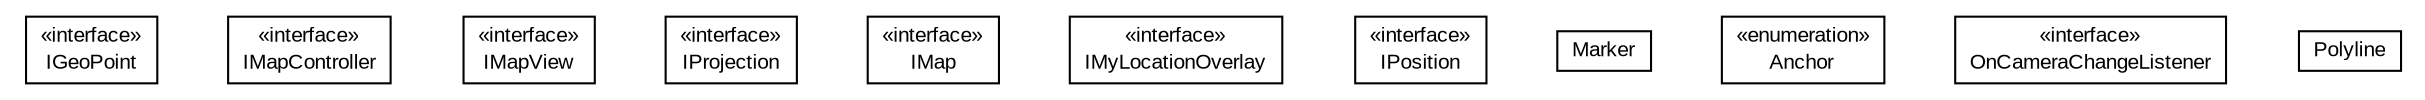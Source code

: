 #!/usr/local/bin/dot
#
# Class diagram 
# Generated by UMLGraph version R5_6-24-gf6e263 (http://www.umlgraph.org/)
#

digraph G {
	edge [fontname="arial",fontsize=10,labelfontname="arial",labelfontsize=10];
	node [fontname="arial",fontsize=10,shape=plaintext];
	nodesep=0.25;
	ranksep=0.5;
	// org.osmdroid.api.IGeoPoint
	c20018 [label=<<table title="org.osmdroid.api.IGeoPoint" border="0" cellborder="1" cellspacing="0" cellpadding="2" port="p" href="./IGeoPoint.html">
		<tr><td><table border="0" cellspacing="0" cellpadding="1">
<tr><td align="center" balign="center"> &#171;interface&#187; </td></tr>
<tr><td align="center" balign="center"> IGeoPoint </td></tr>
		</table></td></tr>
		</table>>, URL="./IGeoPoint.html", fontname="arial", fontcolor="black", fontsize=10.0];
	// org.osmdroid.api.IMapController
	c20019 [label=<<table title="org.osmdroid.api.IMapController" border="0" cellborder="1" cellspacing="0" cellpadding="2" port="p" href="./IMapController.html">
		<tr><td><table border="0" cellspacing="0" cellpadding="1">
<tr><td align="center" balign="center"> &#171;interface&#187; </td></tr>
<tr><td align="center" balign="center"> IMapController </td></tr>
		</table></td></tr>
		</table>>, URL="./IMapController.html", fontname="arial", fontcolor="black", fontsize=10.0];
	// org.osmdroid.api.IMapView
	c20020 [label=<<table title="org.osmdroid.api.IMapView" border="0" cellborder="1" cellspacing="0" cellpadding="2" port="p" href="./IMapView.html">
		<tr><td><table border="0" cellspacing="0" cellpadding="1">
<tr><td align="center" balign="center"> &#171;interface&#187; </td></tr>
<tr><td align="center" balign="center"> IMapView </td></tr>
		</table></td></tr>
		</table>>, URL="./IMapView.html", fontname="arial", fontcolor="black", fontsize=10.0];
	// org.osmdroid.api.IProjection
	c20021 [label=<<table title="org.osmdroid.api.IProjection" border="0" cellborder="1" cellspacing="0" cellpadding="2" port="p" href="./IProjection.html">
		<tr><td><table border="0" cellspacing="0" cellpadding="1">
<tr><td align="center" balign="center"> &#171;interface&#187; </td></tr>
<tr><td align="center" balign="center"> IProjection </td></tr>
		</table></td></tr>
		</table>>, URL="./IProjection.html", fontname="arial", fontcolor="black", fontsize=10.0];
	// org.osmdroid.api.IMap
	c20265 [label=<<table title="org.osmdroid.api.IMap" border="0" cellborder="1" cellspacing="0" cellpadding="2" port="p" href="./IMap.html">
		<tr><td><table border="0" cellspacing="0" cellpadding="1">
<tr><td align="center" balign="center"> &#171;interface&#187; </td></tr>
<tr><td align="center" balign="center"> IMap </td></tr>
		</table></td></tr>
		</table>>, URL="./IMap.html", fontname="arial", fontcolor="black", fontsize=10.0];
	// org.osmdroid.api.IMyLocationOverlay
	c20266 [label=<<table title="org.osmdroid.api.IMyLocationOverlay" border="0" cellborder="1" cellspacing="0" cellpadding="2" port="p" href="./IMyLocationOverlay.html">
		<tr><td><table border="0" cellspacing="0" cellpadding="1">
<tr><td align="center" balign="center"> &#171;interface&#187; </td></tr>
<tr><td align="center" balign="center"> IMyLocationOverlay </td></tr>
		</table></td></tr>
		</table>>, URL="./IMyLocationOverlay.html", fontname="arial", fontcolor="black", fontsize=10.0];
	// org.osmdroid.api.IPosition
	c20267 [label=<<table title="org.osmdroid.api.IPosition" border="0" cellborder="1" cellspacing="0" cellpadding="2" port="p" href="./IPosition.html">
		<tr><td><table border="0" cellspacing="0" cellpadding="1">
<tr><td align="center" balign="center"> &#171;interface&#187; </td></tr>
<tr><td align="center" balign="center"> IPosition </td></tr>
		</table></td></tr>
		</table>>, URL="./IPosition.html", fontname="arial", fontcolor="black", fontsize=10.0];
	// org.osmdroid.api.Marker
	c20268 [label=<<table title="org.osmdroid.api.Marker" border="0" cellborder="1" cellspacing="0" cellpadding="2" port="p" href="./Marker.html">
		<tr><td><table border="0" cellspacing="0" cellpadding="1">
<tr><td align="center" balign="center"> Marker </td></tr>
		</table></td></tr>
		</table>>, URL="./Marker.html", fontname="arial", fontcolor="black", fontsize=10.0];
	// org.osmdroid.api.Marker.Anchor
	c20269 [label=<<table title="org.osmdroid.api.Marker.Anchor" border="0" cellborder="1" cellspacing="0" cellpadding="2" port="p" href="./Marker.Anchor.html">
		<tr><td><table border="0" cellspacing="0" cellpadding="1">
<tr><td align="center" balign="center"> &#171;enumeration&#187; </td></tr>
<tr><td align="center" balign="center"> Anchor </td></tr>
		</table></td></tr>
		</table>>, URL="./Marker.Anchor.html", fontname="arial", fontcolor="black", fontsize=10.0];
	// org.osmdroid.api.OnCameraChangeListener
	c20270 [label=<<table title="org.osmdroid.api.OnCameraChangeListener" border="0" cellborder="1" cellspacing="0" cellpadding="2" port="p" href="./OnCameraChangeListener.html">
		<tr><td><table border="0" cellspacing="0" cellpadding="1">
<tr><td align="center" balign="center"> &#171;interface&#187; </td></tr>
<tr><td align="center" balign="center"> OnCameraChangeListener </td></tr>
		</table></td></tr>
		</table>>, URL="./OnCameraChangeListener.html", fontname="arial", fontcolor="black", fontsize=10.0];
	// org.osmdroid.api.Polyline
	c20271 [label=<<table title="org.osmdroid.api.Polyline" border="0" cellborder="1" cellspacing="0" cellpadding="2" port="p" href="./Polyline.html">
		<tr><td><table border="0" cellspacing="0" cellpadding="1">
<tr><td align="center" balign="center"> Polyline </td></tr>
		</table></td></tr>
		</table>>, URL="./Polyline.html", fontname="arial", fontcolor="black", fontsize=10.0];
}


